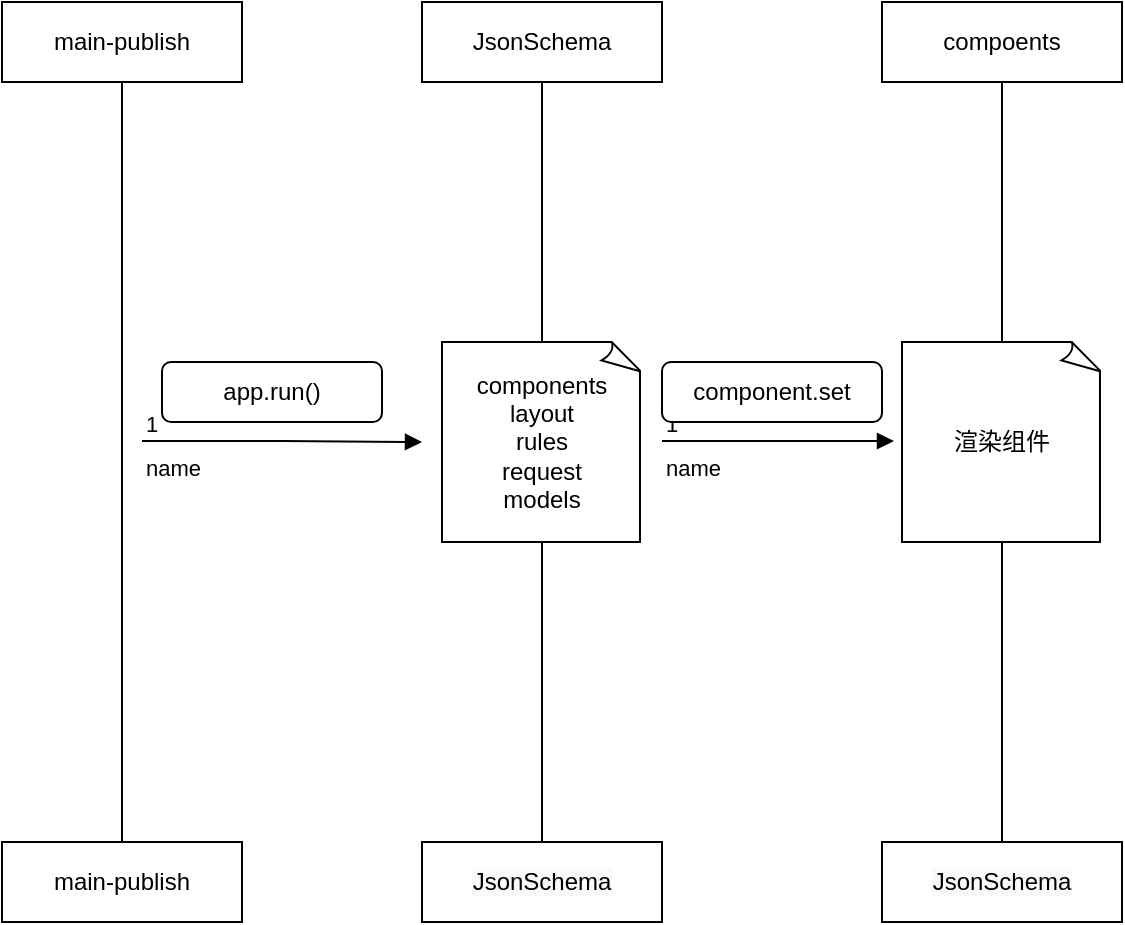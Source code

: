 <mxfile version="14.9.3" type="github">
  <diagram id="w4RqUTfECAAJWVxzC9uU" name="Page-1">
    <mxGraphModel dx="946" dy="614" grid="1" gridSize="10" guides="1" tooltips="1" connect="1" arrows="1" fold="1" page="1" pageScale="1" pageWidth="827" pageHeight="1169" math="0" shadow="0">
      <root>
        <mxCell id="0" />
        <mxCell id="1" parent="0" />
        <mxCell id="ISCsbD7vwgzTnHuOufJC-1" value="main-publish" style="rounded=0;whiteSpace=wrap;html=1;" vertex="1" parent="1">
          <mxGeometry x="40" y="60" width="120" height="40" as="geometry" />
        </mxCell>
        <mxCell id="ISCsbD7vwgzTnHuOufJC-2" value="main-publish" style="whiteSpace=wrap;html=1;rounded=0;" vertex="1" parent="1">
          <mxGeometry x="40" y="480" width="120" height="40" as="geometry" />
        </mxCell>
        <mxCell id="ISCsbD7vwgzTnHuOufJC-5" value="" style="endArrow=none;html=1;rounded=0;exitX=0.5;exitY=1;exitDx=0;exitDy=0;entryX=0.5;entryY=0;entryDx=0;entryDy=0;" edge="1" parent="1" source="ISCsbD7vwgzTnHuOufJC-1" target="ISCsbD7vwgzTnHuOufJC-2">
          <mxGeometry relative="1" as="geometry">
            <mxPoint x="360" y="320" as="sourcePoint" />
            <mxPoint x="520" y="320" as="targetPoint" />
          </mxGeometry>
        </mxCell>
        <mxCell id="ISCsbD7vwgzTnHuOufJC-8" value="&lt;meta charset=&quot;utf-8&quot;&gt;&lt;span style=&quot;color: rgb(0, 0, 0); font-family: helvetica; font-size: 12px; font-style: normal; font-weight: 400; letter-spacing: normal; text-align: center; text-indent: 0px; text-transform: none; word-spacing: 0px; background-color: rgb(248, 249, 250); display: inline; float: none;&quot;&gt;JsonSchema&lt;/span&gt;" style="whiteSpace=wrap;html=1;" vertex="1" parent="1">
          <mxGeometry x="250" y="480" width="120" height="40" as="geometry" />
        </mxCell>
        <mxCell id="ISCsbD7vwgzTnHuOufJC-9" value="main-publish" style="rounded=0;whiteSpace=wrap;html=1;" vertex="1" parent="1">
          <mxGeometry x="40" y="60" width="120" height="40" as="geometry" />
        </mxCell>
        <mxCell id="ISCsbD7vwgzTnHuOufJC-10" value="JsonSchema" style="whiteSpace=wrap;html=1;" vertex="1" parent="1">
          <mxGeometry x="250" y="60" width="120" height="40" as="geometry" />
        </mxCell>
        <mxCell id="ISCsbD7vwgzTnHuOufJC-12" value="" style="endArrow=none;html=1;rounded=0;exitX=0.5;exitY=1;exitDx=0;exitDy=0;entryX=0.5;entryY=0;entryDx=0;entryDy=0;" edge="1" parent="1" source="ISCsbD7vwgzTnHuOufJC-10" target="ISCsbD7vwgzTnHuOufJC-8">
          <mxGeometry relative="1" as="geometry">
            <mxPoint x="360" y="320" as="sourcePoint" />
            <mxPoint x="520" y="320" as="targetPoint" />
          </mxGeometry>
        </mxCell>
        <mxCell id="ISCsbD7vwgzTnHuOufJC-15" value="name" style="endArrow=block;endFill=1;html=1;edgeStyle=orthogonalEdgeStyle;align=left;verticalAlign=top;" edge="1" parent="1">
          <mxGeometry x="-1" relative="1" as="geometry">
            <mxPoint x="110" y="279.5" as="sourcePoint" />
            <mxPoint x="250" y="280" as="targetPoint" />
            <Array as="points">
              <mxPoint x="170" y="279.5" />
              <mxPoint x="170" y="279.5" />
            </Array>
          </mxGeometry>
        </mxCell>
        <mxCell id="ISCsbD7vwgzTnHuOufJC-16" value="1" style="edgeLabel;resizable=0;html=1;align=left;verticalAlign=bottom;" connectable="0" vertex="1" parent="ISCsbD7vwgzTnHuOufJC-15">
          <mxGeometry x="-1" relative="1" as="geometry" />
        </mxCell>
        <mxCell id="ISCsbD7vwgzTnHuOufJC-18" value="app.run()" style="rounded=1;whiteSpace=wrap;html=1;" vertex="1" parent="1">
          <mxGeometry x="120" y="240" width="110" height="30" as="geometry" />
        </mxCell>
        <mxCell id="ISCsbD7vwgzTnHuOufJC-19" value="components&lt;br&gt;layout&lt;br&gt;rules&lt;br&gt;request&lt;br&gt;models" style="whiteSpace=wrap;html=1;shape=mxgraph.basic.document" vertex="1" parent="1">
          <mxGeometry x="260" y="230" width="100" height="100" as="geometry" />
        </mxCell>
        <mxCell id="ISCsbD7vwgzTnHuOufJC-24" value="&lt;meta charset=&quot;utf-8&quot;&gt;&lt;span style=&quot;color: rgb(0, 0, 0); font-family: helvetica; font-size: 12px; font-style: normal; font-weight: 400; letter-spacing: normal; text-align: center; text-indent: 0px; text-transform: none; word-spacing: 0px; background-color: rgb(248, 249, 250); display: inline; float: none;&quot;&gt;JsonSchema&lt;/span&gt;" style="whiteSpace=wrap;html=1;" vertex="1" parent="1">
          <mxGeometry x="480" y="480" width="120" height="40" as="geometry" />
        </mxCell>
        <mxCell id="ISCsbD7vwgzTnHuOufJC-25" value="compoents" style="whiteSpace=wrap;html=1;" vertex="1" parent="1">
          <mxGeometry x="480" y="60" width="120" height="40" as="geometry" />
        </mxCell>
        <mxCell id="ISCsbD7vwgzTnHuOufJC-26" value="" style="endArrow=none;html=1;rounded=0;exitX=0.5;exitY=1;exitDx=0;exitDy=0;entryX=0.5;entryY=0;entryDx=0;entryDy=0;" edge="1" parent="1" source="ISCsbD7vwgzTnHuOufJC-25" target="ISCsbD7vwgzTnHuOufJC-24">
          <mxGeometry relative="1" as="geometry">
            <mxPoint x="580" y="320" as="sourcePoint" />
            <mxPoint x="740" y="320" as="targetPoint" />
          </mxGeometry>
        </mxCell>
        <mxCell id="ISCsbD7vwgzTnHuOufJC-27" value="渲染组件" style="whiteSpace=wrap;html=1;shape=mxgraph.basic.document" vertex="1" parent="1">
          <mxGeometry x="490" y="230" width="100" height="100" as="geometry" />
        </mxCell>
        <mxCell id="ISCsbD7vwgzTnHuOufJC-31" value="name" style="endArrow=block;endFill=1;html=1;edgeStyle=orthogonalEdgeStyle;align=left;verticalAlign=top;" edge="1" parent="1">
          <mxGeometry x="-1" relative="1" as="geometry">
            <mxPoint x="370" y="279.5" as="sourcePoint" />
            <mxPoint x="486" y="279.5" as="targetPoint" />
            <Array as="points">
              <mxPoint x="456" y="279.5" />
              <mxPoint x="456" y="279.5" />
            </Array>
          </mxGeometry>
        </mxCell>
        <mxCell id="ISCsbD7vwgzTnHuOufJC-32" value="1" style="edgeLabel;resizable=0;html=1;align=left;verticalAlign=bottom;" connectable="0" vertex="1" parent="ISCsbD7vwgzTnHuOufJC-31">
          <mxGeometry x="-1" relative="1" as="geometry" />
        </mxCell>
        <mxCell id="ISCsbD7vwgzTnHuOufJC-33" value="component.set" style="rounded=1;whiteSpace=wrap;html=1;" vertex="1" parent="1">
          <mxGeometry x="370" y="240" width="110" height="30" as="geometry" />
        </mxCell>
      </root>
    </mxGraphModel>
  </diagram>
</mxfile>

